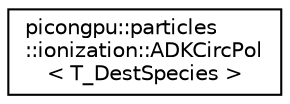 digraph "Graphical Class Hierarchy"
{
 // LATEX_PDF_SIZE
  edge [fontname="Helvetica",fontsize="10",labelfontname="Helvetica",labelfontsize="10"];
  node [fontname="Helvetica",fontsize="10",shape=record];
  rankdir="LR";
  Node0 [label="picongpu::particles\l::ionization::ADKCircPol\l\< T_DestSpecies \>",height=0.2,width=0.4,color="black", fillcolor="white", style="filled",URL="$structpicongpu_1_1particles_1_1ionization_1_1_a_d_k_circ_pol.html",tooltip="Ammosov-Delone-Krainov tunneling model - circular laser polarization."];
}
